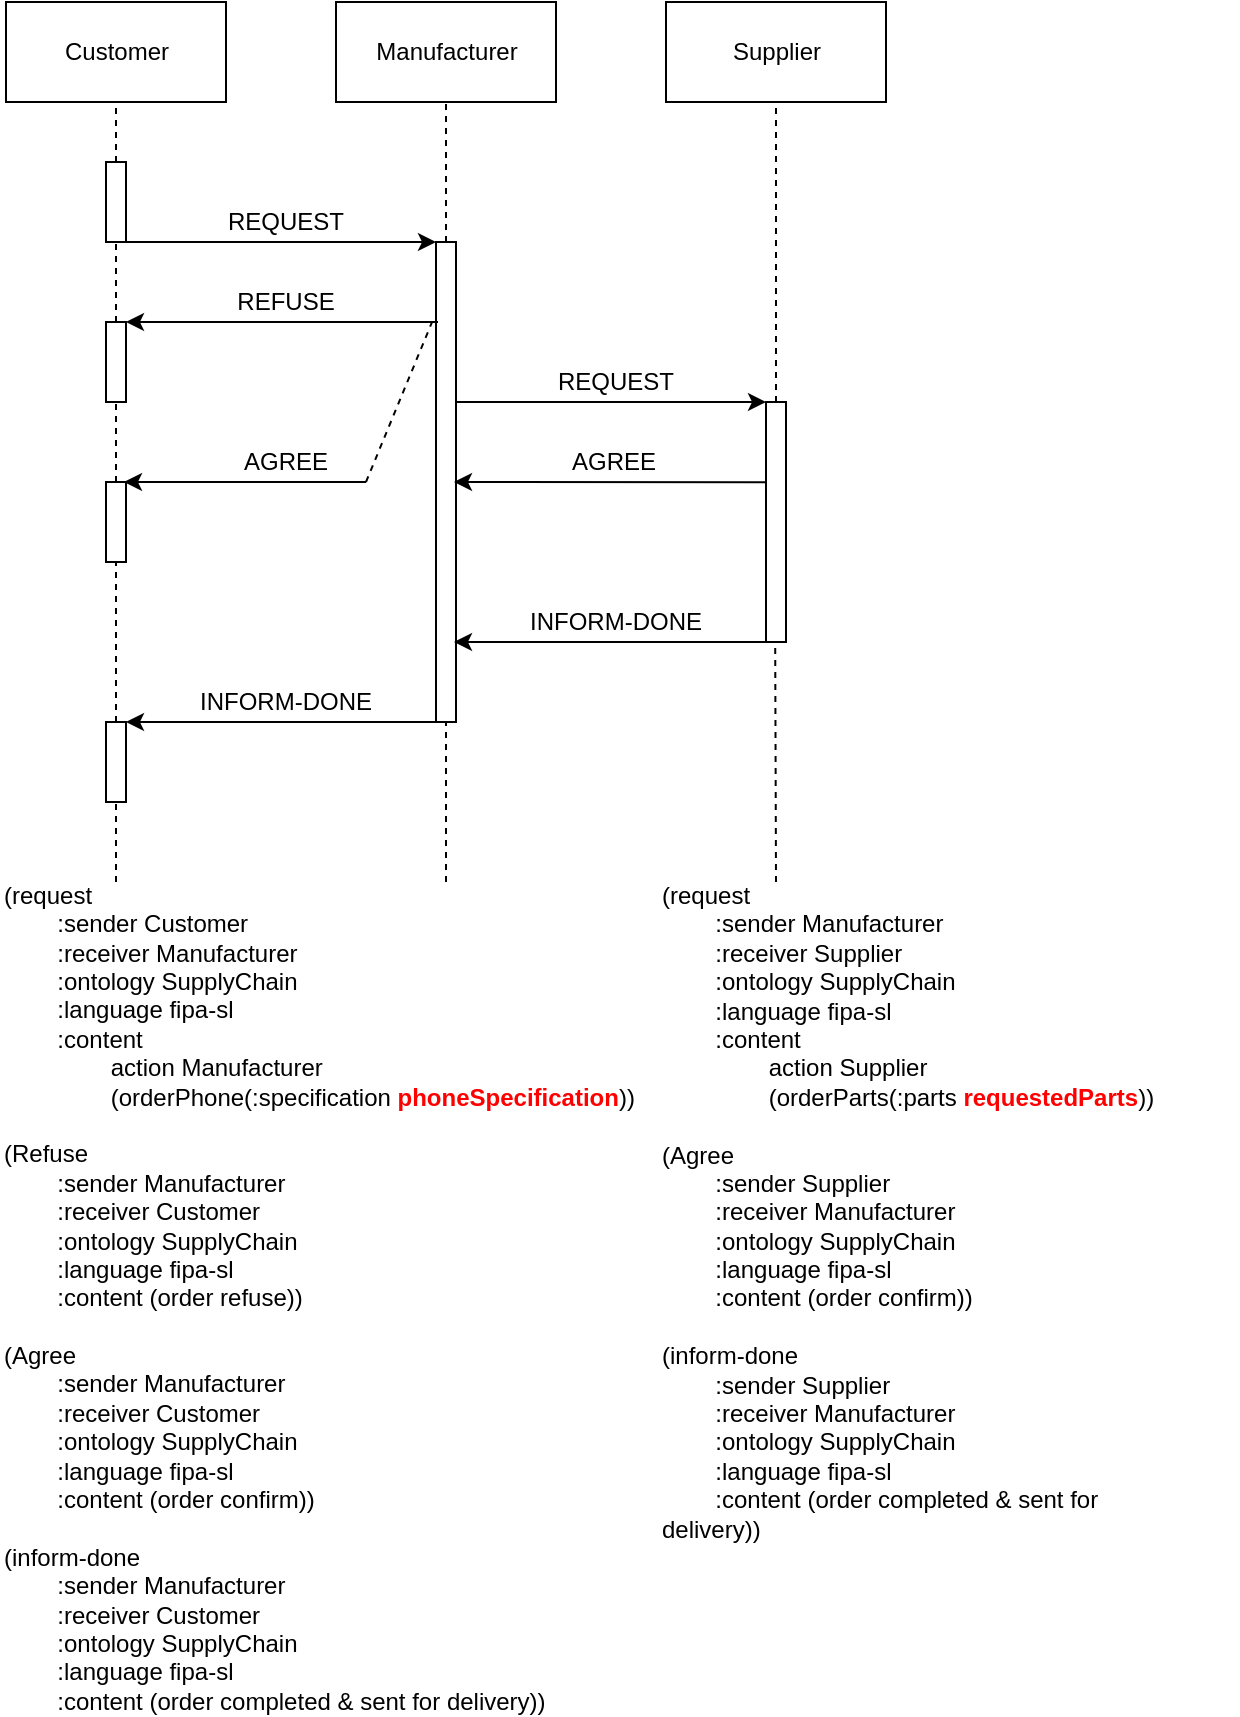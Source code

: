 <mxfile version="12.3.0" type="device" pages="1"><diagram id="HvV3lplEmUJxSb_MaAGa" name="Page-1"><mxGraphModel dx="1422" dy="794" grid="1" gridSize="10" guides="1" tooltips="1" connect="1" arrows="1" fold="1" page="1" pageScale="1" pageWidth="1169" pageHeight="827" math="0" shadow="0"><root><mxCell id="0"/><mxCell id="1" parent="0"/><mxCell id="bXYfRUHmZwdl2nVmAs2A-13" value="Customer" style="html=1;" parent="1" vertex="1"><mxGeometry x="80" y="120" width="110" height="50" as="geometry"/></mxCell><mxCell id="bXYfRUHmZwdl2nVmAs2A-14" value="Manufacturer" style="html=1;" parent="1" vertex="1"><mxGeometry x="245" y="120" width="110" height="50" as="geometry"/></mxCell><mxCell id="bXYfRUHmZwdl2nVmAs2A-15" value="Supplier" style="html=1;" parent="1" vertex="1"><mxGeometry x="410" y="120" width="110" height="50" as="geometry"/></mxCell><mxCell id="bXYfRUHmZwdl2nVmAs2A-18" value="" style="html=1;points=[];perimeter=orthogonalPerimeter;" parent="1" vertex="1"><mxGeometry x="130" y="200" width="10" height="40" as="geometry"/></mxCell><mxCell id="bXYfRUHmZwdl2nVmAs2A-27" value="" style="endArrow=none;dashed=1;html=1;entryX=0.5;entryY=1;entryDx=0;entryDy=0;" parent="1" source="bXYfRUHmZwdl2nVmAs2A-18" target="bXYfRUHmZwdl2nVmAs2A-13" edge="1"><mxGeometry width="50" height="50" relative="1" as="geometry"><mxPoint x="220" y="240" as="sourcePoint"/><mxPoint x="230" y="180" as="targetPoint"/></mxGeometry></mxCell><mxCell id="bXYfRUHmZwdl2nVmAs2A-28" value="" style="endArrow=none;dashed=1;html=1;entryX=0.5;entryY=1;entryDx=0;entryDy=0;" parent="1" target="bXYfRUHmZwdl2nVmAs2A-14" edge="1"><mxGeometry width="50" height="50" relative="1" as="geometry"><mxPoint x="300" y="240" as="sourcePoint"/><mxPoint x="340" y="200" as="targetPoint"/></mxGeometry></mxCell><mxCell id="bXYfRUHmZwdl2nVmAs2A-31" value="" style="html=1;points=[];perimeter=orthogonalPerimeter;" parent="1" vertex="1"><mxGeometry x="295" y="240" width="10" height="240" as="geometry"/></mxCell><mxCell id="bXYfRUHmZwdl2nVmAs2A-30" value="" style="endArrow=classic;html=1;" parent="1" source="bXYfRUHmZwdl2nVmAs2A-18" edge="1"><mxGeometry width="50" height="50" relative="1" as="geometry"><mxPoint x="250" y="330" as="sourcePoint"/><mxPoint x="295" y="240" as="targetPoint"/></mxGeometry></mxCell><mxCell id="bXYfRUHmZwdl2nVmAs2A-32" value="" style="html=1;points=[];perimeter=orthogonalPerimeter;" parent="1" vertex="1"><mxGeometry x="130" y="280" width="10" height="40" as="geometry"/></mxCell><mxCell id="bXYfRUHmZwdl2nVmAs2A-34" value="" style="endArrow=none;dashed=1;html=1;" parent="1" source="bXYfRUHmZwdl2nVmAs2A-32" target="bXYfRUHmZwdl2nVmAs2A-18" edge="1"><mxGeometry width="50" height="50" relative="1" as="geometry"><mxPoint x="145" y="210" as="sourcePoint"/><mxPoint x="145" y="180" as="targetPoint"/></mxGeometry></mxCell><mxCell id="bXYfRUHmZwdl2nVmAs2A-35" value="" style="html=1;points=[];perimeter=orthogonalPerimeter;" parent="1" vertex="1"><mxGeometry x="130" y="480" width="10" height="40" as="geometry"/></mxCell><mxCell id="bXYfRUHmZwdl2nVmAs2A-36" value="" style="endArrow=none;dashed=1;html=1;" parent="1" source="nOcTaIT8AJ3mKw5hVKNS-1" edge="1"><mxGeometry width="50" height="50" relative="1" as="geometry"><mxPoint x="145" y="290" as="sourcePoint"/><mxPoint x="135" y="320.0" as="targetPoint"/></mxGeometry></mxCell><mxCell id="bXYfRUHmZwdl2nVmAs2A-37" value="" style="endArrow=classic;html=1;" parent="1" edge="1"><mxGeometry width="50" height="50" relative="1" as="geometry"><mxPoint x="296" y="280" as="sourcePoint"/><mxPoint x="140" y="280" as="targetPoint"/></mxGeometry></mxCell><mxCell id="bXYfRUHmZwdl2nVmAs2A-38" value="REQUEST" style="text;html=1;strokeColor=none;fillColor=none;align=center;verticalAlign=middle;whiteSpace=wrap;rounded=0;" parent="1" vertex="1"><mxGeometry x="200" y="220" width="40" height="20" as="geometry"/></mxCell><mxCell id="bXYfRUHmZwdl2nVmAs2A-39" value="AGREE" style="text;html=1;strokeColor=none;fillColor=none;align=center;verticalAlign=middle;whiteSpace=wrap;rounded=0;" parent="1" vertex="1"><mxGeometry x="200" y="340" width="40" height="20" as="geometry"/></mxCell><mxCell id="bXYfRUHmZwdl2nVmAs2A-40" value="" style="endArrow=classic;html=1;exitX=0.5;exitY=1;exitDx=0;exitDy=0;exitPerimeter=0;" parent="1" source="bXYfRUHmZwdl2nVmAs2A-31" edge="1"><mxGeometry width="50" height="50" relative="1" as="geometry"><mxPoint x="180" y="470" as="sourcePoint"/><mxPoint x="140" y="480" as="targetPoint"/></mxGeometry></mxCell><mxCell id="bXYfRUHmZwdl2nVmAs2A-41" value="INFORM-DONE" style="text;html=1;strokeColor=none;fillColor=none;align=center;verticalAlign=middle;whiteSpace=wrap;rounded=0;" parent="1" vertex="1"><mxGeometry x="165" y="460" width="110" height="20" as="geometry"/></mxCell><mxCell id="bXYfRUHmZwdl2nVmAs2A-43" value="" style="endArrow=none;dashed=1;html=1;" parent="1" target="bXYfRUHmZwdl2nVmAs2A-35" edge="1"><mxGeometry width="50" height="50" relative="1" as="geometry"><mxPoint x="135" y="560" as="sourcePoint"/><mxPoint x="132" y="522" as="targetPoint"/></mxGeometry></mxCell><mxCell id="bXYfRUHmZwdl2nVmAs2A-44" value="&lt;div&gt;(request&lt;/div&gt;&lt;div&gt;&lt;span style=&quot;white-space: pre&quot;&gt;&#9;&lt;/span&gt;:sender Customer&lt;/div&gt;&lt;div&gt;&lt;span style=&quot;white-space: pre&quot;&gt;&#9;&lt;/span&gt;:&lt;span style=&quot;font-size: 9pt ; line-height: 12.84px ; font-family: &amp;#34;helvetica&amp;#34; , sans-serif&quot;&gt;receiver&lt;/span&gt;&amp;nbsp;Manufacturer&lt;/div&gt;&lt;div&gt;&lt;span style=&quot;white-space: pre&quot;&gt;&#9;&lt;/span&gt;:ontology SupplyChain&lt;/div&gt;&lt;div&gt;&lt;span style=&quot;white-space: pre&quot;&gt;&#9;&lt;/span&gt;:language fipa-sl&lt;/div&gt;&lt;div&gt;&lt;span style=&quot;white-space: pre&quot;&gt;&#9;&lt;/span&gt;:content&lt;/div&gt;&lt;div&gt;&lt;span style=&quot;white-space: pre&quot;&gt;&#9;&#9;&lt;/span&gt;action Manufacturer&lt;/div&gt;&lt;div&gt;&lt;span style=&quot;white-space: pre&quot;&gt;&#9;&#9;&lt;/span&gt;(orderPhone(:specification &lt;font color=&quot;#ff0000&quot;&gt;&lt;b&gt;phoneSpecification&lt;/b&gt;&lt;/font&gt;))&lt;/div&gt;&lt;div&gt;&lt;br&gt;&lt;/div&gt;&lt;div&gt;&lt;div&gt;(Refuse&lt;/div&gt;&lt;div&gt;&lt;span style=&quot;white-space: pre&quot;&gt;&#9;&lt;/span&gt;:sender Manufacturer&lt;/div&gt;&lt;div&gt;&lt;span style=&quot;white-space: pre&quot;&gt;&#9;&lt;/span&gt;:receiver Customer&lt;/div&gt;&lt;div&gt;&lt;span style=&quot;white-space: pre&quot;&gt;&#9;&lt;/span&gt;:ontology SupplyChain&lt;/div&gt;&lt;div&gt;&lt;span style=&quot;white-space: pre&quot;&gt;&#9;&lt;/span&gt;:language fipa-sl&lt;/div&gt;&lt;div&gt;&lt;span style=&quot;white-space: pre&quot;&gt;&#9;&lt;/span&gt;:content (order refuse))&lt;/div&gt;&lt;/div&gt;&lt;div&gt;&lt;br&gt;&lt;/div&gt;&lt;div&gt;(Agree&lt;/div&gt;&lt;div&gt;&lt;span style=&quot;white-space: pre&quot;&gt;&#9;&lt;/span&gt;:sender Manufacturer&lt;/div&gt;&lt;div&gt;&lt;span style=&quot;white-space: pre&quot;&gt;&#9;&lt;/span&gt;:receiver Customer&lt;/div&gt;&lt;div&gt;&lt;span style=&quot;white-space: pre&quot;&gt;&#9;&lt;/span&gt;:ontology SupplyChain&lt;/div&gt;&lt;div&gt;&lt;span style=&quot;white-space: pre&quot;&gt;&#9;&lt;/span&gt;:language fipa-sl&lt;/div&gt;&lt;div&gt;&lt;span style=&quot;white-space: pre&quot;&gt;&#9;&lt;/span&gt;:content (order confirm))&lt;/div&gt;&lt;div&gt;&lt;br&gt;&lt;/div&gt;&lt;div&gt;(inform-done&lt;/div&gt;&lt;div&gt;&lt;span style=&quot;white-space: pre&quot;&gt;&#9;&lt;/span&gt;:sender Manufacturer&lt;/div&gt;&lt;div&gt;&lt;span style=&quot;white-space: pre&quot;&gt;&#9;&lt;/span&gt;:receiver Customer&lt;/div&gt;&lt;div&gt;&lt;span style=&quot;white-space: pre&quot;&gt;&#9;&lt;/span&gt;:ontology SupplyChain&lt;/div&gt;&lt;div&gt;&lt;span style=&quot;white-space: pre&quot;&gt;&#9;&lt;/span&gt;:language fipa-sl&lt;/div&gt;&lt;div&gt;&lt;span style=&quot;white-space: pre&quot;&gt;&#9;&lt;/span&gt;:content (order completed &amp;amp; sent for delivery))&lt;/div&gt;" style="text;html=1;strokeColor=none;fillColor=none;align=left;verticalAlign=middle;whiteSpace=wrap;rounded=0;" parent="1" vertex="1"><mxGeometry x="77" y="613" width="320" height="310" as="geometry"/></mxCell><mxCell id="bXYfRUHmZwdl2nVmAs2A-45" value="" style="html=1;points=[];perimeter=orthogonalPerimeter;" parent="1" vertex="1"><mxGeometry x="460" y="320" width="10" height="120" as="geometry"/></mxCell><mxCell id="bXYfRUHmZwdl2nVmAs2A-46" value="" style="endArrow=none;dashed=1;html=1;entryX=0.5;entryY=1;entryDx=0;entryDy=0;" parent="1" source="bXYfRUHmZwdl2nVmAs2A-45" target="bXYfRUHmZwdl2nVmAs2A-15" edge="1"><mxGeometry width="50" height="50" relative="1" as="geometry"><mxPoint x="430" y="250" as="sourcePoint"/><mxPoint x="480" y="200" as="targetPoint"/></mxGeometry></mxCell><mxCell id="bXYfRUHmZwdl2nVmAs2A-48" value="" style="endArrow=classic;html=1;entryX=0;entryY=0;entryDx=0;entryDy=0;entryPerimeter=0;" parent="1" source="bXYfRUHmZwdl2nVmAs2A-31" target="bXYfRUHmZwdl2nVmAs2A-45" edge="1"><mxGeometry width="50" height="50" relative="1" as="geometry"><mxPoint x="350" y="370" as="sourcePoint"/><mxPoint x="400" y="320" as="targetPoint"/></mxGeometry></mxCell><mxCell id="bXYfRUHmZwdl2nVmAs2A-49" value="REQUEST" style="text;html=1;strokeColor=none;fillColor=none;align=center;verticalAlign=middle;whiteSpace=wrap;rounded=0;" parent="1" vertex="1"><mxGeometry x="365" y="300" width="40" height="20" as="geometry"/></mxCell><mxCell id="bXYfRUHmZwdl2nVmAs2A-52" value="&lt;div&gt;&lt;div&gt;(request&lt;/div&gt;&lt;div&gt;&lt;span style=&quot;white-space: pre&quot;&gt;&#9;&lt;/span&gt;:sender Manufacturer&lt;/div&gt;&lt;div&gt;&lt;span style=&quot;white-space: pre&quot;&gt;&#9;&lt;/span&gt;:&lt;span style=&quot;font-size: 9pt ; line-height: 12.84px ; font-family: &amp;#34;helvetica&amp;#34; , sans-serif&quot;&gt;receiver&lt;/span&gt;&amp;nbsp;Supplier&lt;/div&gt;&lt;div&gt;&lt;span style=&quot;white-space: pre&quot;&gt;&#9;&lt;/span&gt;:ontology SupplyChain&lt;/div&gt;&lt;div&gt;&lt;span style=&quot;white-space: pre&quot;&gt;&#9;&lt;/span&gt;:language fipa-sl&lt;/div&gt;&lt;div&gt;&lt;span style=&quot;white-space: pre&quot;&gt;&#9;&lt;/span&gt;:content&lt;/div&gt;&lt;div&gt;&lt;span style=&quot;white-space: pre&quot;&gt;&#9;&#9;&lt;/span&gt;action Supplier&lt;/div&gt;&lt;div&gt;&lt;span style=&quot;white-space: pre&quot;&gt;&#9;&#9;&lt;/span&gt;(orderParts(:parts &lt;font color=&quot;#ff0000&quot; style=&quot;font-weight: bold&quot;&gt;requestedParts&lt;/font&gt;))&lt;/div&gt;&lt;/div&gt;&lt;div&gt;&lt;br&gt;&lt;/div&gt;&lt;div&gt;&lt;div&gt;(Agree&lt;/div&gt;&lt;div&gt;&lt;span style=&quot;white-space: pre&quot;&gt;&#9;&lt;/span&gt;:sender Supplier&lt;/div&gt;&lt;div&gt;&lt;span style=&quot;white-space: pre&quot;&gt;&#9;&lt;/span&gt;:receiver Manufacturer&lt;/div&gt;&lt;div&gt;&lt;span style=&quot;white-space: pre&quot;&gt;&#9;&lt;/span&gt;:ontology SupplyChain&lt;/div&gt;&lt;div&gt;&lt;span style=&quot;white-space: pre&quot;&gt;&#9;&lt;/span&gt;:language fipa-sl&lt;/div&gt;&lt;div&gt;&lt;span style=&quot;white-space: pre&quot;&gt;&#9;&lt;/span&gt;:content (order confirm))&lt;/div&gt;&lt;div&gt;&lt;br&gt;&lt;/div&gt;&lt;div&gt;(inform-done&lt;/div&gt;&lt;div&gt;&lt;span style=&quot;white-space: pre&quot;&gt;&#9;&lt;/span&gt;:sender Supplier&lt;/div&gt;&lt;div&gt;&lt;span style=&quot;white-space: pre&quot;&gt;&#9;&lt;/span&gt;:receiver Manufacturer&lt;/div&gt;&lt;div&gt;&lt;span style=&quot;white-space: pre&quot;&gt;&#9;&lt;/span&gt;:ontology SupplyChain&lt;/div&gt;&lt;div&gt;&lt;span style=&quot;white-space: pre&quot;&gt;&#9;&lt;/span&gt;:language fipa-sl&lt;/div&gt;&lt;div&gt;&lt;span style=&quot;white-space: pre&quot;&gt;&#9;&lt;/span&gt;:content (order completed &amp;amp; sent for delivery))&lt;span style=&quot;white-space: pre&quot;&gt;&#9;&lt;/span&gt;&lt;/div&gt;&lt;/div&gt;" style="text;html=1;strokeColor=none;fillColor=none;align=left;verticalAlign=middle;whiteSpace=wrap;rounded=0;" parent="1" vertex="1"><mxGeometry x="406" y="560" width="290" height="330" as="geometry"/></mxCell><mxCell id="bXYfRUHmZwdl2nVmAs2A-53" value="" style="endArrow=classic;html=1;exitX=0.12;exitY=0.167;exitDx=0;exitDy=0;exitPerimeter=0;" parent="1" edge="1"><mxGeometry width="50" height="50" relative="1" as="geometry"><mxPoint x="460.2" y="360.08" as="sourcePoint"/><mxPoint x="304" y="360.0" as="targetPoint"/></mxGeometry></mxCell><mxCell id="bXYfRUHmZwdl2nVmAs2A-54" value="AGREE" style="text;html=1;strokeColor=none;fillColor=none;align=center;verticalAlign=middle;whiteSpace=wrap;rounded=0;" parent="1" vertex="1"><mxGeometry x="364" y="340" width="40" height="20" as="geometry"/></mxCell><mxCell id="bXYfRUHmZwdl2nVmAs2A-55" value="" style="endArrow=classic;html=1;" parent="1" edge="1"><mxGeometry width="50" height="50" relative="1" as="geometry"><mxPoint x="460" y="440" as="sourcePoint"/><mxPoint x="304" y="440" as="targetPoint"/></mxGeometry></mxCell><mxCell id="bXYfRUHmZwdl2nVmAs2A-56" value="INFORM-DONE" style="text;html=1;strokeColor=none;fillColor=none;align=center;verticalAlign=middle;whiteSpace=wrap;rounded=0;" parent="1" vertex="1"><mxGeometry x="330" y="420" width="110" height="20" as="geometry"/></mxCell><mxCell id="MhEm7GwCBIIusMj1qA8R-3" value="" style="endArrow=none;dashed=1;html=1;" parent="1" edge="1"><mxGeometry width="50" height="50" relative="1" as="geometry"><mxPoint x="300" y="560" as="sourcePoint"/><mxPoint x="300" y="480" as="targetPoint"/></mxGeometry></mxCell><mxCell id="MhEm7GwCBIIusMj1qA8R-4" value="" style="endArrow=none;dashed=1;html=1;entryX=0.46;entryY=0.997;entryDx=0;entryDy=0;entryPerimeter=0;" parent="1" target="bXYfRUHmZwdl2nVmAs2A-45" edge="1"><mxGeometry width="50" height="50" relative="1" as="geometry"><mxPoint x="465" y="560" as="sourcePoint"/><mxPoint x="480" y="490" as="targetPoint"/></mxGeometry></mxCell><mxCell id="nOcTaIT8AJ3mKw5hVKNS-1" value="" style="html=1;points=[];perimeter=orthogonalPerimeter;" parent="1" vertex="1"><mxGeometry x="130" y="360" width="10" height="40" as="geometry"/></mxCell><mxCell id="nOcTaIT8AJ3mKw5hVKNS-2" value="" style="endArrow=none;dashed=1;html=1;" parent="1" source="bXYfRUHmZwdl2nVmAs2A-35" target="nOcTaIT8AJ3mKw5hVKNS-1" edge="1"><mxGeometry width="50" height="50" relative="1" as="geometry"><mxPoint x="135" y="480" as="sourcePoint"/><mxPoint x="135" y="320" as="targetPoint"/></mxGeometry></mxCell><mxCell id="nOcTaIT8AJ3mKw5hVKNS-3" value="" style="endArrow=classic;html=1;" parent="1" edge="1"><mxGeometry width="50" height="50" relative="1" as="geometry"><mxPoint x="260" y="360" as="sourcePoint"/><mxPoint x="139" y="360" as="targetPoint"/></mxGeometry></mxCell><mxCell id="nOcTaIT8AJ3mKw5hVKNS-4" value="REFUSE" style="text;html=1;strokeColor=none;fillColor=none;align=center;verticalAlign=middle;whiteSpace=wrap;rounded=0;" parent="1" vertex="1"><mxGeometry x="200" y="260" width="40" height="20" as="geometry"/></mxCell><mxCell id="nOcTaIT8AJ3mKw5hVKNS-5" value="" style="endArrow=none;dashed=1;html=1;entryX=-0.2;entryY=0.167;entryDx=0;entryDy=0;entryPerimeter=0;" parent="1" target="bXYfRUHmZwdl2nVmAs2A-31" edge="1"><mxGeometry width="50" height="50" relative="1" as="geometry"><mxPoint x="260" y="360" as="sourcePoint"/><mxPoint x="290" y="280" as="targetPoint"/></mxGeometry></mxCell></root></mxGraphModel></diagram></mxfile>